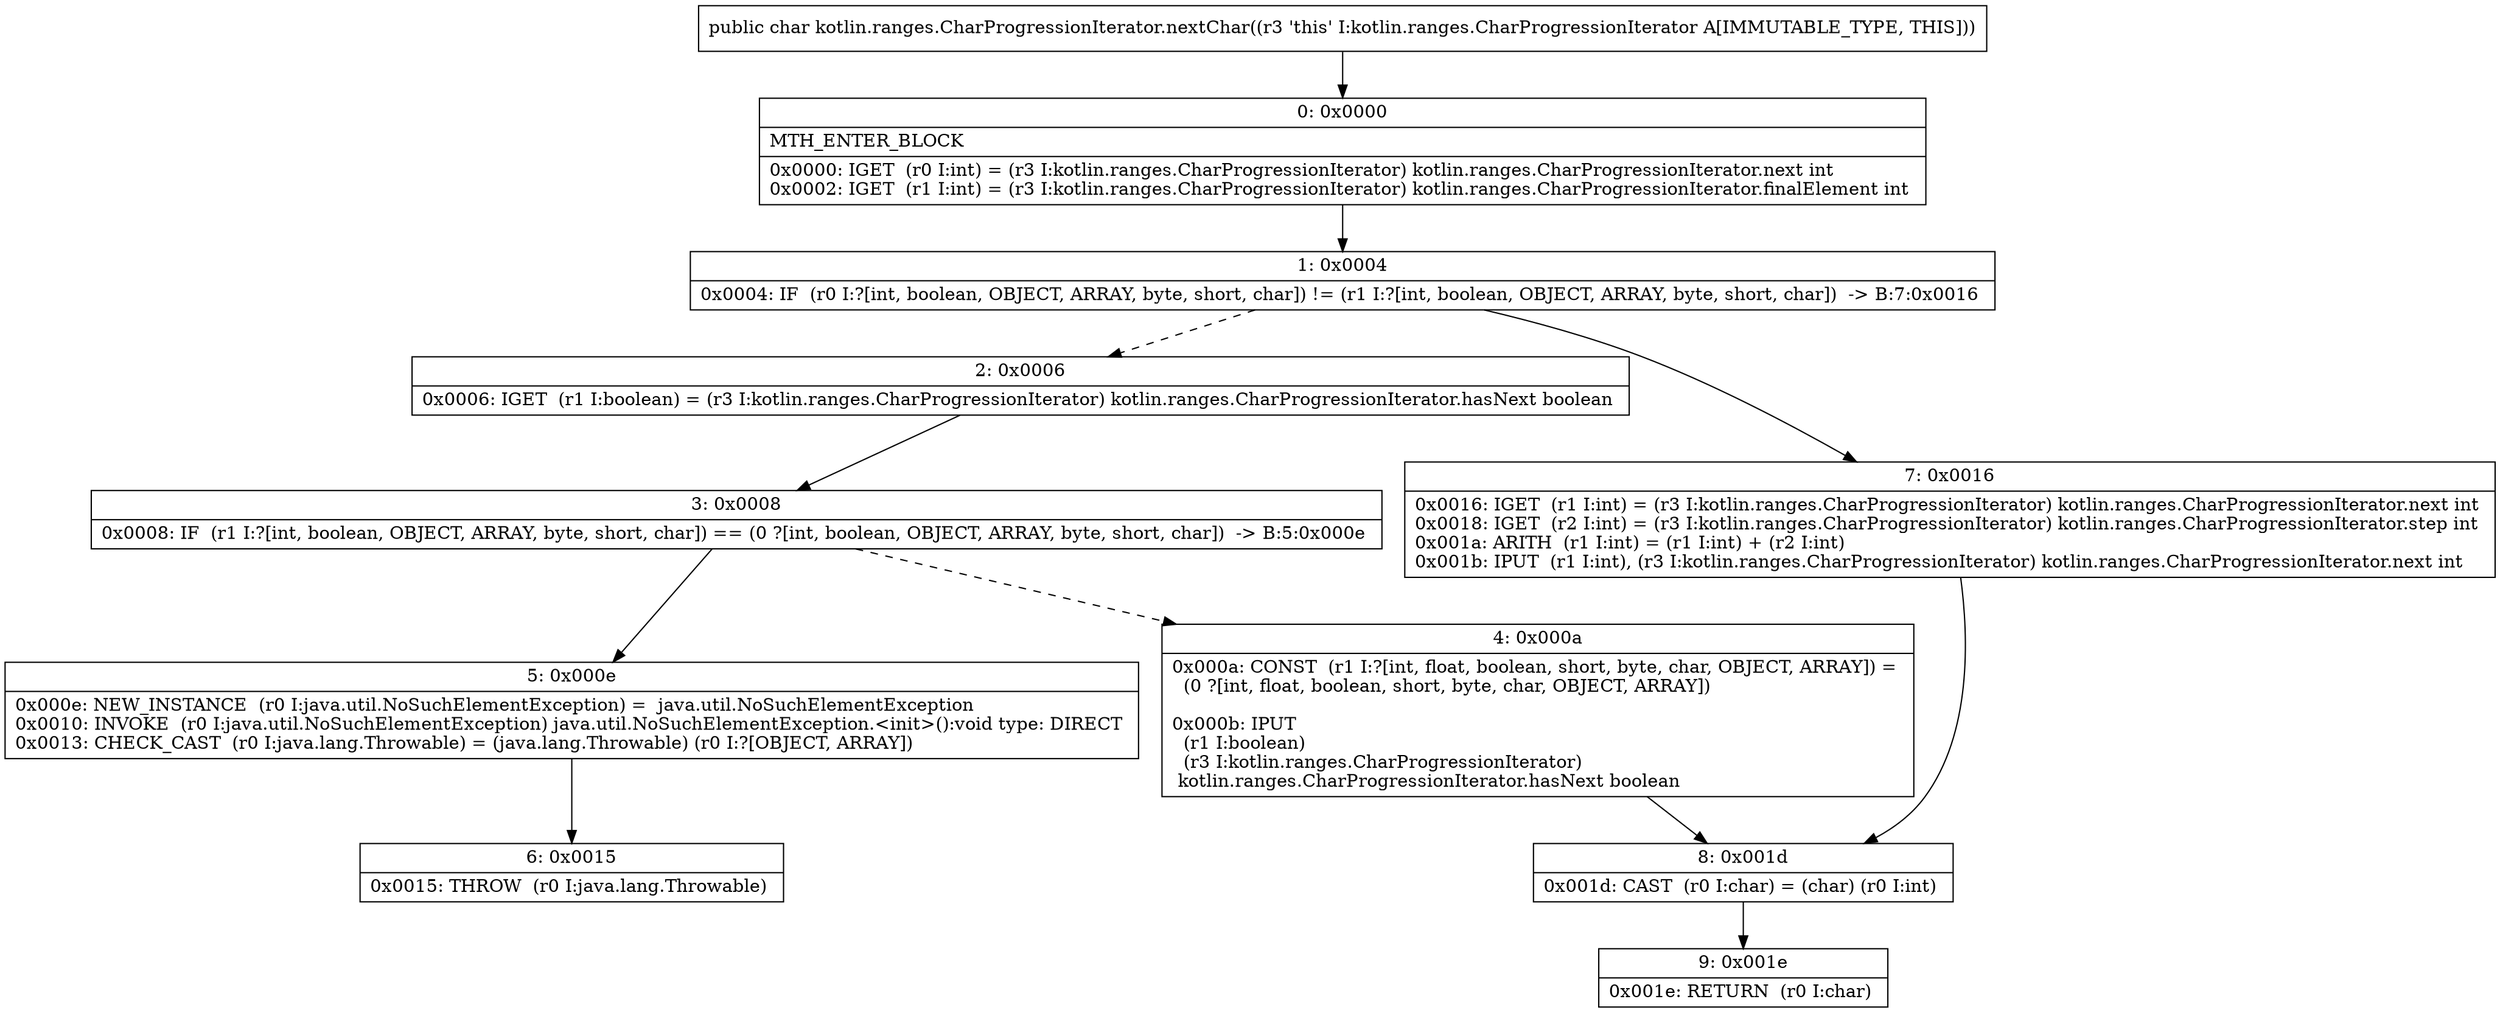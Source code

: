digraph "CFG forkotlin.ranges.CharProgressionIterator.nextChar()C" {
Node_0 [shape=record,label="{0\:\ 0x0000|MTH_ENTER_BLOCK\l|0x0000: IGET  (r0 I:int) = (r3 I:kotlin.ranges.CharProgressionIterator) kotlin.ranges.CharProgressionIterator.next int \l0x0002: IGET  (r1 I:int) = (r3 I:kotlin.ranges.CharProgressionIterator) kotlin.ranges.CharProgressionIterator.finalElement int \l}"];
Node_1 [shape=record,label="{1\:\ 0x0004|0x0004: IF  (r0 I:?[int, boolean, OBJECT, ARRAY, byte, short, char]) != (r1 I:?[int, boolean, OBJECT, ARRAY, byte, short, char])  \-\> B:7:0x0016 \l}"];
Node_2 [shape=record,label="{2\:\ 0x0006|0x0006: IGET  (r1 I:boolean) = (r3 I:kotlin.ranges.CharProgressionIterator) kotlin.ranges.CharProgressionIterator.hasNext boolean \l}"];
Node_3 [shape=record,label="{3\:\ 0x0008|0x0008: IF  (r1 I:?[int, boolean, OBJECT, ARRAY, byte, short, char]) == (0 ?[int, boolean, OBJECT, ARRAY, byte, short, char])  \-\> B:5:0x000e \l}"];
Node_4 [shape=record,label="{4\:\ 0x000a|0x000a: CONST  (r1 I:?[int, float, boolean, short, byte, char, OBJECT, ARRAY]) = \l  (0 ?[int, float, boolean, short, byte, char, OBJECT, ARRAY])\l \l0x000b: IPUT  \l  (r1 I:boolean)\l  (r3 I:kotlin.ranges.CharProgressionIterator)\l kotlin.ranges.CharProgressionIterator.hasNext boolean \l}"];
Node_5 [shape=record,label="{5\:\ 0x000e|0x000e: NEW_INSTANCE  (r0 I:java.util.NoSuchElementException) =  java.util.NoSuchElementException \l0x0010: INVOKE  (r0 I:java.util.NoSuchElementException) java.util.NoSuchElementException.\<init\>():void type: DIRECT \l0x0013: CHECK_CAST  (r0 I:java.lang.Throwable) = (java.lang.Throwable) (r0 I:?[OBJECT, ARRAY]) \l}"];
Node_6 [shape=record,label="{6\:\ 0x0015|0x0015: THROW  (r0 I:java.lang.Throwable) \l}"];
Node_7 [shape=record,label="{7\:\ 0x0016|0x0016: IGET  (r1 I:int) = (r3 I:kotlin.ranges.CharProgressionIterator) kotlin.ranges.CharProgressionIterator.next int \l0x0018: IGET  (r2 I:int) = (r3 I:kotlin.ranges.CharProgressionIterator) kotlin.ranges.CharProgressionIterator.step int \l0x001a: ARITH  (r1 I:int) = (r1 I:int) + (r2 I:int) \l0x001b: IPUT  (r1 I:int), (r3 I:kotlin.ranges.CharProgressionIterator) kotlin.ranges.CharProgressionIterator.next int \l}"];
Node_8 [shape=record,label="{8\:\ 0x001d|0x001d: CAST  (r0 I:char) = (char) (r0 I:int) \l}"];
Node_9 [shape=record,label="{9\:\ 0x001e|0x001e: RETURN  (r0 I:char) \l}"];
MethodNode[shape=record,label="{public char kotlin.ranges.CharProgressionIterator.nextChar((r3 'this' I:kotlin.ranges.CharProgressionIterator A[IMMUTABLE_TYPE, THIS])) }"];
MethodNode -> Node_0;
Node_0 -> Node_1;
Node_1 -> Node_2[style=dashed];
Node_1 -> Node_7;
Node_2 -> Node_3;
Node_3 -> Node_4[style=dashed];
Node_3 -> Node_5;
Node_4 -> Node_8;
Node_5 -> Node_6;
Node_7 -> Node_8;
Node_8 -> Node_9;
}

